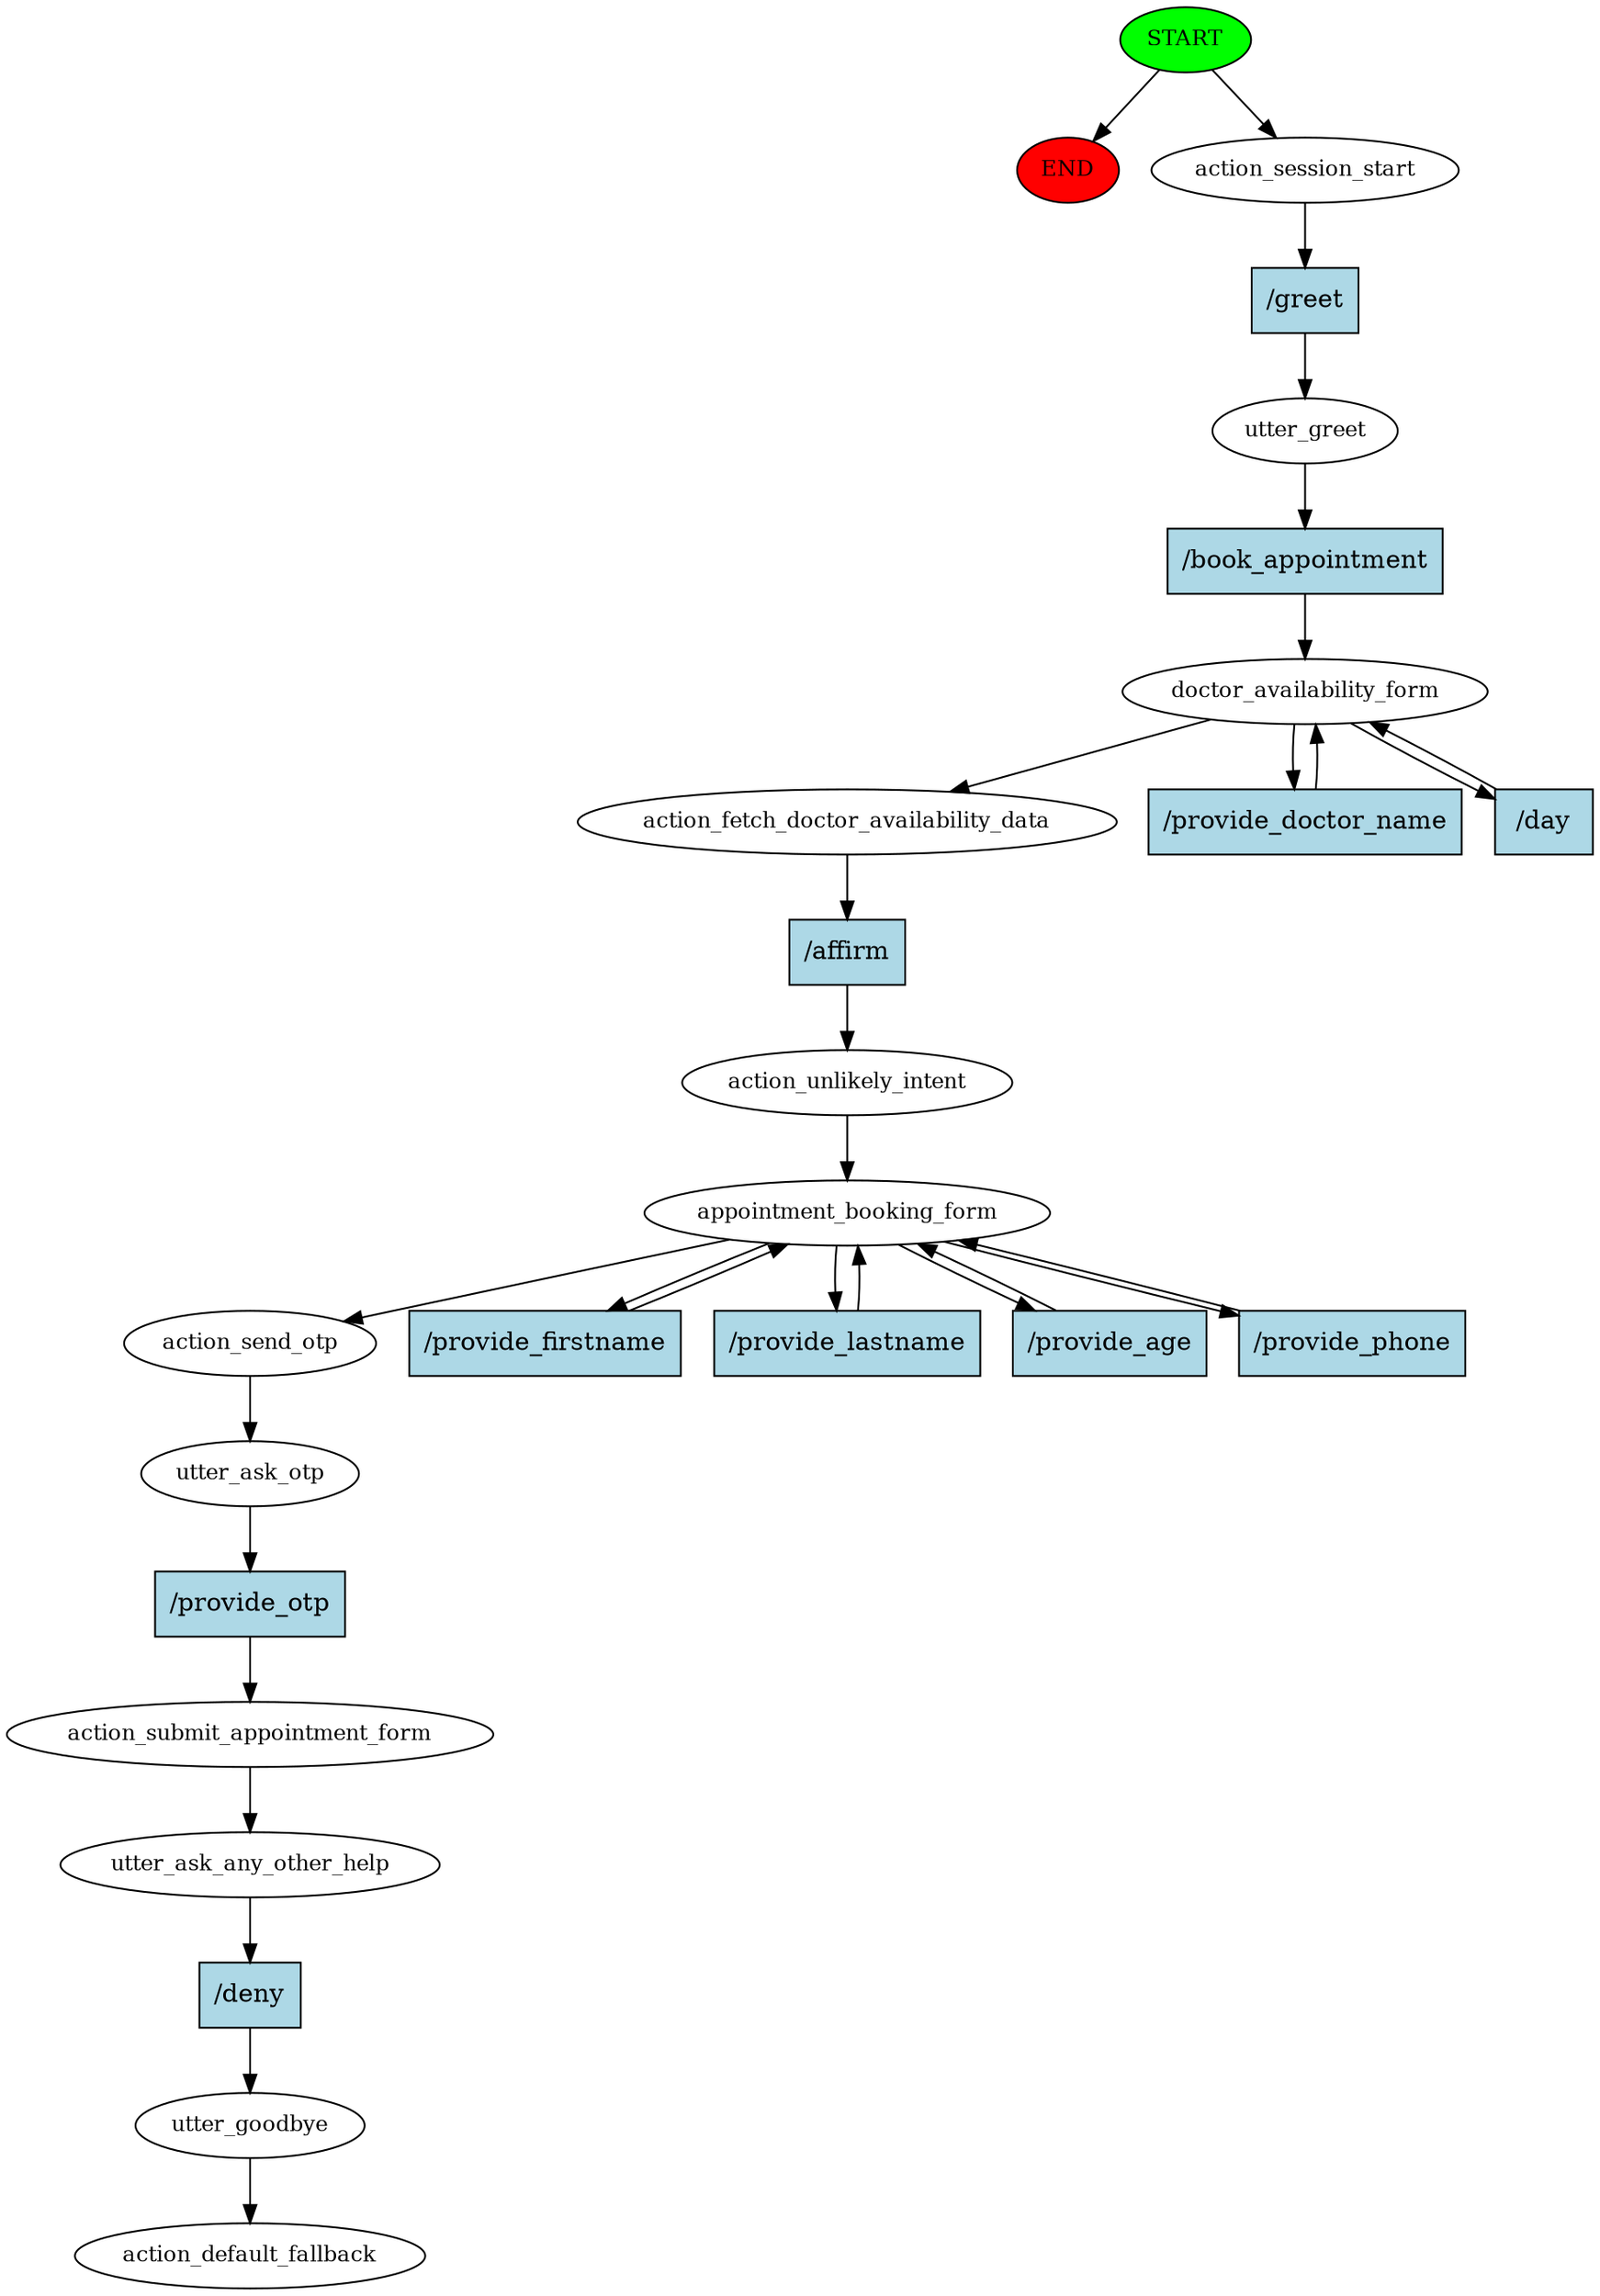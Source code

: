 digraph  {
0 [class="start active", fillcolor=green, fontsize=12, label=START, style=filled];
"-1" [class=end, fillcolor=red, fontsize=12, label=END, style=filled];
1 [class=active, fontsize=12, label=action_session_start];
2 [class=active, fontsize=12, label=utter_greet];
3 [class=active, fontsize=12, label=doctor_availability_form];
6 [class=active, fontsize=12, label=action_fetch_doctor_availability_data];
7 [class=active, fontsize=12, label=action_unlikely_intent];
8 [class=active, fontsize=12, label=appointment_booking_form];
13 [class=active, fontsize=12, label=action_send_otp];
14 [class=active, fontsize=12, label=utter_ask_otp];
15 [class=active, fontsize=12, label=action_submit_appointment_form];
16 [class=active, fontsize=12, label=utter_ask_any_other_help];
17 [class=active, fontsize=12, label=utter_goodbye];
18 [class="dashed active", fontsize=12, label=action_default_fallback];
19 [class="intent active", fillcolor=lightblue, label="/greet", shape=rect, style=filled];
20 [class="intent active", fillcolor=lightblue, label="/book_appointment", shape=rect, style=filled];
21 [class="intent active", fillcolor=lightblue, label="/provide_doctor_name", shape=rect, style=filled];
22 [class="intent active", fillcolor=lightblue, label="/day", shape=rect, style=filled];
23 [class="intent active", fillcolor=lightblue, label="/affirm", shape=rect, style=filled];
24 [class="intent active", fillcolor=lightblue, label="/provide_firstname", shape=rect, style=filled];
25 [class="intent active", fillcolor=lightblue, label="/provide_lastname", shape=rect, style=filled];
26 [class="intent active", fillcolor=lightblue, label="/provide_age", shape=rect, style=filled];
27 [class="intent active", fillcolor=lightblue, label="/provide_phone", shape=rect, style=filled];
28 [class="intent active", fillcolor=lightblue, label="/provide_otp", shape=rect, style=filled];
29 [class="intent active", fillcolor=lightblue, label="/deny", shape=rect, style=filled];
0 -> "-1"  [class="", key=NONE, label=""];
0 -> 1  [class=active, key=NONE, label=""];
1 -> 19  [class=active, key=0];
2 -> 20  [class=active, key=0];
3 -> 6  [class=active, key=NONE, label=""];
3 -> 21  [class=active, key=0];
3 -> 22  [class=active, key=0];
6 -> 23  [class=active, key=0];
7 -> 8  [class=active, key=NONE, label=""];
8 -> 13  [class=active, key=NONE, label=""];
8 -> 24  [class=active, key=0];
8 -> 25  [class=active, key=0];
8 -> 26  [class=active, key=0];
8 -> 27  [class=active, key=0];
13 -> 14  [class=active, key=NONE, label=""];
14 -> 28  [class=active, key=0];
15 -> 16  [class=active, key=NONE, label=""];
16 -> 29  [class=active, key=0];
17 -> 18  [class=active, key=NONE, label=""];
19 -> 2  [class=active, key=0];
20 -> 3  [class=active, key=0];
21 -> 3  [class=active, key=0];
22 -> 3  [class=active, key=0];
23 -> 7  [class=active, key=0];
24 -> 8  [class=active, key=0];
25 -> 8  [class=active, key=0];
26 -> 8  [class=active, key=0];
27 -> 8  [class=active, key=0];
28 -> 15  [class=active, key=0];
29 -> 17  [class=active, key=0];
}
